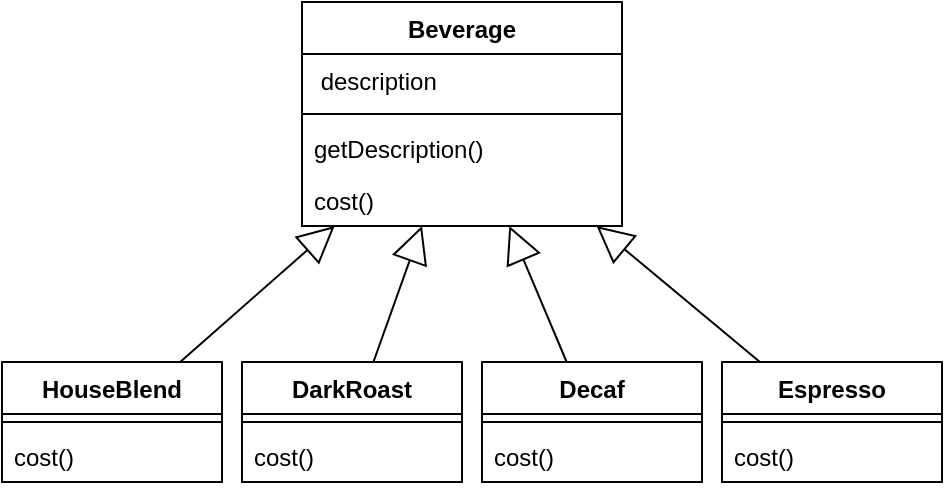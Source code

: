 <mxfile version="23.1.7" type="device">
  <diagram id="C5RBs43oDa-KdzZeNtuy" name="Page-1">
    <mxGraphModel dx="1195" dy="622" grid="1" gridSize="10" guides="1" tooltips="1" connect="1" arrows="1" fold="1" page="1" pageScale="1" pageWidth="827" pageHeight="1169" math="0" shadow="0">
      <root>
        <mxCell id="WIyWlLk6GJQsqaUBKTNV-0" />
        <mxCell id="WIyWlLk6GJQsqaUBKTNV-1" parent="WIyWlLk6GJQsqaUBKTNV-0" />
        <mxCell id="GhlGxq6gx5H_YgF2LxDl-124" value="Beverage" style="swimlane;fontStyle=1;align=center;verticalAlign=top;childLayout=stackLayout;horizontal=1;startSize=26;horizontalStack=0;resizeParent=1;resizeParentMax=0;resizeLast=0;collapsible=1;marginBottom=0;whiteSpace=wrap;html=1;" vertex="1" parent="WIyWlLk6GJQsqaUBKTNV-1">
          <mxGeometry x="350" y="160" width="160" height="112" as="geometry" />
        </mxCell>
        <mxCell id="GhlGxq6gx5H_YgF2LxDl-125" value="&amp;nbsp;description" style="text;strokeColor=none;fillColor=none;align=left;verticalAlign=top;spacingLeft=4;spacingRight=4;overflow=hidden;rotatable=0;points=[[0,0.5],[1,0.5]];portConstraint=eastwest;whiteSpace=wrap;html=1;" vertex="1" parent="GhlGxq6gx5H_YgF2LxDl-124">
          <mxGeometry y="26" width="160" height="26" as="geometry" />
        </mxCell>
        <mxCell id="GhlGxq6gx5H_YgF2LxDl-126" value="" style="line;strokeWidth=1;fillColor=none;align=left;verticalAlign=middle;spacingTop=-1;spacingLeft=3;spacingRight=3;rotatable=0;labelPosition=right;points=[];portConstraint=eastwest;strokeColor=inherit;" vertex="1" parent="GhlGxq6gx5H_YgF2LxDl-124">
          <mxGeometry y="52" width="160" height="8" as="geometry" />
        </mxCell>
        <mxCell id="GhlGxq6gx5H_YgF2LxDl-127" value="getDescription()" style="text;strokeColor=none;fillColor=none;align=left;verticalAlign=top;spacingLeft=4;spacingRight=4;overflow=hidden;rotatable=0;points=[[0,0.5],[1,0.5]];portConstraint=eastwest;whiteSpace=wrap;html=1;" vertex="1" parent="GhlGxq6gx5H_YgF2LxDl-124">
          <mxGeometry y="60" width="160" height="26" as="geometry" />
        </mxCell>
        <mxCell id="GhlGxq6gx5H_YgF2LxDl-128" value="cost()" style="text;strokeColor=none;fillColor=none;align=left;verticalAlign=top;spacingLeft=4;spacingRight=4;overflow=hidden;rotatable=0;points=[[0,0.5],[1,0.5]];portConstraint=eastwest;whiteSpace=wrap;html=1;" vertex="1" parent="GhlGxq6gx5H_YgF2LxDl-124">
          <mxGeometry y="86" width="160" height="26" as="geometry" />
        </mxCell>
        <mxCell id="GhlGxq6gx5H_YgF2LxDl-129" value="HouseBlend" style="swimlane;fontStyle=1;align=center;verticalAlign=top;childLayout=stackLayout;horizontal=1;startSize=26;horizontalStack=0;resizeParent=1;resizeParentMax=0;resizeLast=0;collapsible=1;marginBottom=0;whiteSpace=wrap;html=1;" vertex="1" parent="WIyWlLk6GJQsqaUBKTNV-1">
          <mxGeometry x="200" y="340" width="110" height="60" as="geometry" />
        </mxCell>
        <mxCell id="GhlGxq6gx5H_YgF2LxDl-131" value="" style="line;strokeWidth=1;fillColor=none;align=left;verticalAlign=middle;spacingTop=-1;spacingLeft=3;spacingRight=3;rotatable=0;labelPosition=right;points=[];portConstraint=eastwest;strokeColor=inherit;" vertex="1" parent="GhlGxq6gx5H_YgF2LxDl-129">
          <mxGeometry y="26" width="110" height="8" as="geometry" />
        </mxCell>
        <mxCell id="GhlGxq6gx5H_YgF2LxDl-132" value="cost()" style="text;strokeColor=none;fillColor=none;align=left;verticalAlign=top;spacingLeft=4;spacingRight=4;overflow=hidden;rotatable=0;points=[[0,0.5],[1,0.5]];portConstraint=eastwest;whiteSpace=wrap;html=1;" vertex="1" parent="GhlGxq6gx5H_YgF2LxDl-129">
          <mxGeometry y="34" width="110" height="26" as="geometry" />
        </mxCell>
        <mxCell id="GhlGxq6gx5H_YgF2LxDl-138" value="" style="endArrow=block;endSize=16;endFill=0;html=1;rounded=0;" edge="1" parent="WIyWlLk6GJQsqaUBKTNV-1" source="GhlGxq6gx5H_YgF2LxDl-129" target="GhlGxq6gx5H_YgF2LxDl-124">
          <mxGeometry width="160" relative="1" as="geometry">
            <mxPoint x="450" y="308.0" as="sourcePoint" />
            <mxPoint x="370" y="300" as="targetPoint" />
          </mxGeometry>
        </mxCell>
        <mxCell id="GhlGxq6gx5H_YgF2LxDl-200" value="DarkRoast" style="swimlane;fontStyle=1;align=center;verticalAlign=top;childLayout=stackLayout;horizontal=1;startSize=26;horizontalStack=0;resizeParent=1;resizeParentMax=0;resizeLast=0;collapsible=1;marginBottom=0;whiteSpace=wrap;html=1;" vertex="1" parent="WIyWlLk6GJQsqaUBKTNV-1">
          <mxGeometry x="320" y="340" width="110" height="60" as="geometry" />
        </mxCell>
        <mxCell id="GhlGxq6gx5H_YgF2LxDl-202" value="" style="line;strokeWidth=1;fillColor=none;align=left;verticalAlign=middle;spacingTop=-1;spacingLeft=3;spacingRight=3;rotatable=0;labelPosition=right;points=[];portConstraint=eastwest;strokeColor=inherit;" vertex="1" parent="GhlGxq6gx5H_YgF2LxDl-200">
          <mxGeometry y="26" width="110" height="8" as="geometry" />
        </mxCell>
        <mxCell id="GhlGxq6gx5H_YgF2LxDl-203" value="cost()" style="text;strokeColor=none;fillColor=none;align=left;verticalAlign=top;spacingLeft=4;spacingRight=4;overflow=hidden;rotatable=0;points=[[0,0.5],[1,0.5]];portConstraint=eastwest;whiteSpace=wrap;html=1;" vertex="1" parent="GhlGxq6gx5H_YgF2LxDl-200">
          <mxGeometry y="34" width="110" height="26" as="geometry" />
        </mxCell>
        <mxCell id="GhlGxq6gx5H_YgF2LxDl-205" value="Decaf" style="swimlane;fontStyle=1;align=center;verticalAlign=top;childLayout=stackLayout;horizontal=1;startSize=26;horizontalStack=0;resizeParent=1;resizeParentMax=0;resizeLast=0;collapsible=1;marginBottom=0;whiteSpace=wrap;html=1;" vertex="1" parent="WIyWlLk6GJQsqaUBKTNV-1">
          <mxGeometry x="440" y="340" width="110" height="60" as="geometry" />
        </mxCell>
        <mxCell id="GhlGxq6gx5H_YgF2LxDl-207" value="" style="line;strokeWidth=1;fillColor=none;align=left;verticalAlign=middle;spacingTop=-1;spacingLeft=3;spacingRight=3;rotatable=0;labelPosition=right;points=[];portConstraint=eastwest;strokeColor=inherit;" vertex="1" parent="GhlGxq6gx5H_YgF2LxDl-205">
          <mxGeometry y="26" width="110" height="8" as="geometry" />
        </mxCell>
        <mxCell id="GhlGxq6gx5H_YgF2LxDl-208" value="cost()" style="text;strokeColor=none;fillColor=none;align=left;verticalAlign=top;spacingLeft=4;spacingRight=4;overflow=hidden;rotatable=0;points=[[0,0.5],[1,0.5]];portConstraint=eastwest;whiteSpace=wrap;html=1;" vertex="1" parent="GhlGxq6gx5H_YgF2LxDl-205">
          <mxGeometry y="34" width="110" height="26" as="geometry" />
        </mxCell>
        <mxCell id="GhlGxq6gx5H_YgF2LxDl-211" value="Espresso" style="swimlane;fontStyle=1;align=center;verticalAlign=top;childLayout=stackLayout;horizontal=1;startSize=26;horizontalStack=0;resizeParent=1;resizeParentMax=0;resizeLast=0;collapsible=1;marginBottom=0;whiteSpace=wrap;html=1;" vertex="1" parent="WIyWlLk6GJQsqaUBKTNV-1">
          <mxGeometry x="560" y="340" width="110" height="60" as="geometry" />
        </mxCell>
        <mxCell id="GhlGxq6gx5H_YgF2LxDl-213" value="" style="line;strokeWidth=1;fillColor=none;align=left;verticalAlign=middle;spacingTop=-1;spacingLeft=3;spacingRight=3;rotatable=0;labelPosition=right;points=[];portConstraint=eastwest;strokeColor=inherit;" vertex="1" parent="GhlGxq6gx5H_YgF2LxDl-211">
          <mxGeometry y="26" width="110" height="8" as="geometry" />
        </mxCell>
        <mxCell id="GhlGxq6gx5H_YgF2LxDl-214" value="cost()" style="text;strokeColor=none;fillColor=none;align=left;verticalAlign=top;spacingLeft=4;spacingRight=4;overflow=hidden;rotatable=0;points=[[0,0.5],[1,0.5]];portConstraint=eastwest;whiteSpace=wrap;html=1;" vertex="1" parent="GhlGxq6gx5H_YgF2LxDl-211">
          <mxGeometry y="34" width="110" height="26" as="geometry" />
        </mxCell>
        <mxCell id="GhlGxq6gx5H_YgF2LxDl-216" value="" style="endArrow=block;endSize=16;endFill=0;html=1;rounded=0;" edge="1" parent="WIyWlLk6GJQsqaUBKTNV-1" source="GhlGxq6gx5H_YgF2LxDl-200" target="GhlGxq6gx5H_YgF2LxDl-124">
          <mxGeometry width="160" relative="1" as="geometry">
            <mxPoint x="299" y="350" as="sourcePoint" />
            <mxPoint x="376" y="282" as="targetPoint" />
          </mxGeometry>
        </mxCell>
        <mxCell id="GhlGxq6gx5H_YgF2LxDl-217" value="" style="endArrow=block;endSize=16;endFill=0;html=1;rounded=0;" edge="1" parent="WIyWlLk6GJQsqaUBKTNV-1" source="GhlGxq6gx5H_YgF2LxDl-205" target="GhlGxq6gx5H_YgF2LxDl-124">
          <mxGeometry width="160" relative="1" as="geometry">
            <mxPoint x="396" y="350" as="sourcePoint" />
            <mxPoint x="420" y="282" as="targetPoint" />
          </mxGeometry>
        </mxCell>
        <mxCell id="GhlGxq6gx5H_YgF2LxDl-218" value="" style="endArrow=block;endSize=16;endFill=0;html=1;rounded=0;" edge="1" parent="WIyWlLk6GJQsqaUBKTNV-1" source="GhlGxq6gx5H_YgF2LxDl-211" target="GhlGxq6gx5H_YgF2LxDl-124">
          <mxGeometry width="160" relative="1" as="geometry">
            <mxPoint x="492" y="350" as="sourcePoint" />
            <mxPoint x="464" y="282" as="targetPoint" />
          </mxGeometry>
        </mxCell>
      </root>
    </mxGraphModel>
  </diagram>
</mxfile>
